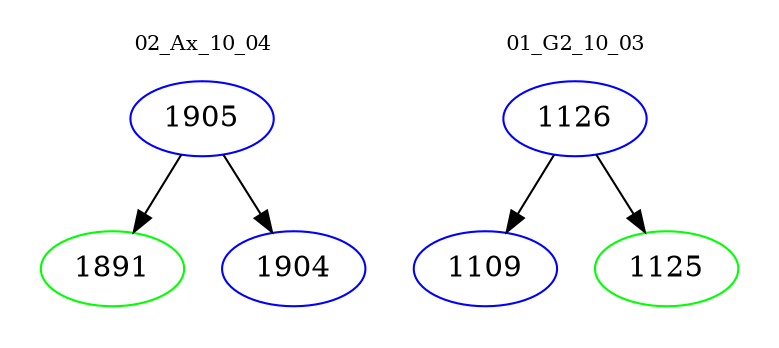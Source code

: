 digraph{
subgraph cluster_0 {
color = white
label = "02_Ax_10_04";
fontsize=10;
T0_1905 [label="1905", color="blue"]
T0_1905 -> T0_1891 [color="black"]
T0_1891 [label="1891", color="green"]
T0_1905 -> T0_1904 [color="black"]
T0_1904 [label="1904", color="blue"]
}
subgraph cluster_1 {
color = white
label = "01_G2_10_03";
fontsize=10;
T1_1126 [label="1126", color="blue"]
T1_1126 -> T1_1109 [color="black"]
T1_1109 [label="1109", color="blue"]
T1_1126 -> T1_1125 [color="black"]
T1_1125 [label="1125", color="green"]
}
}
